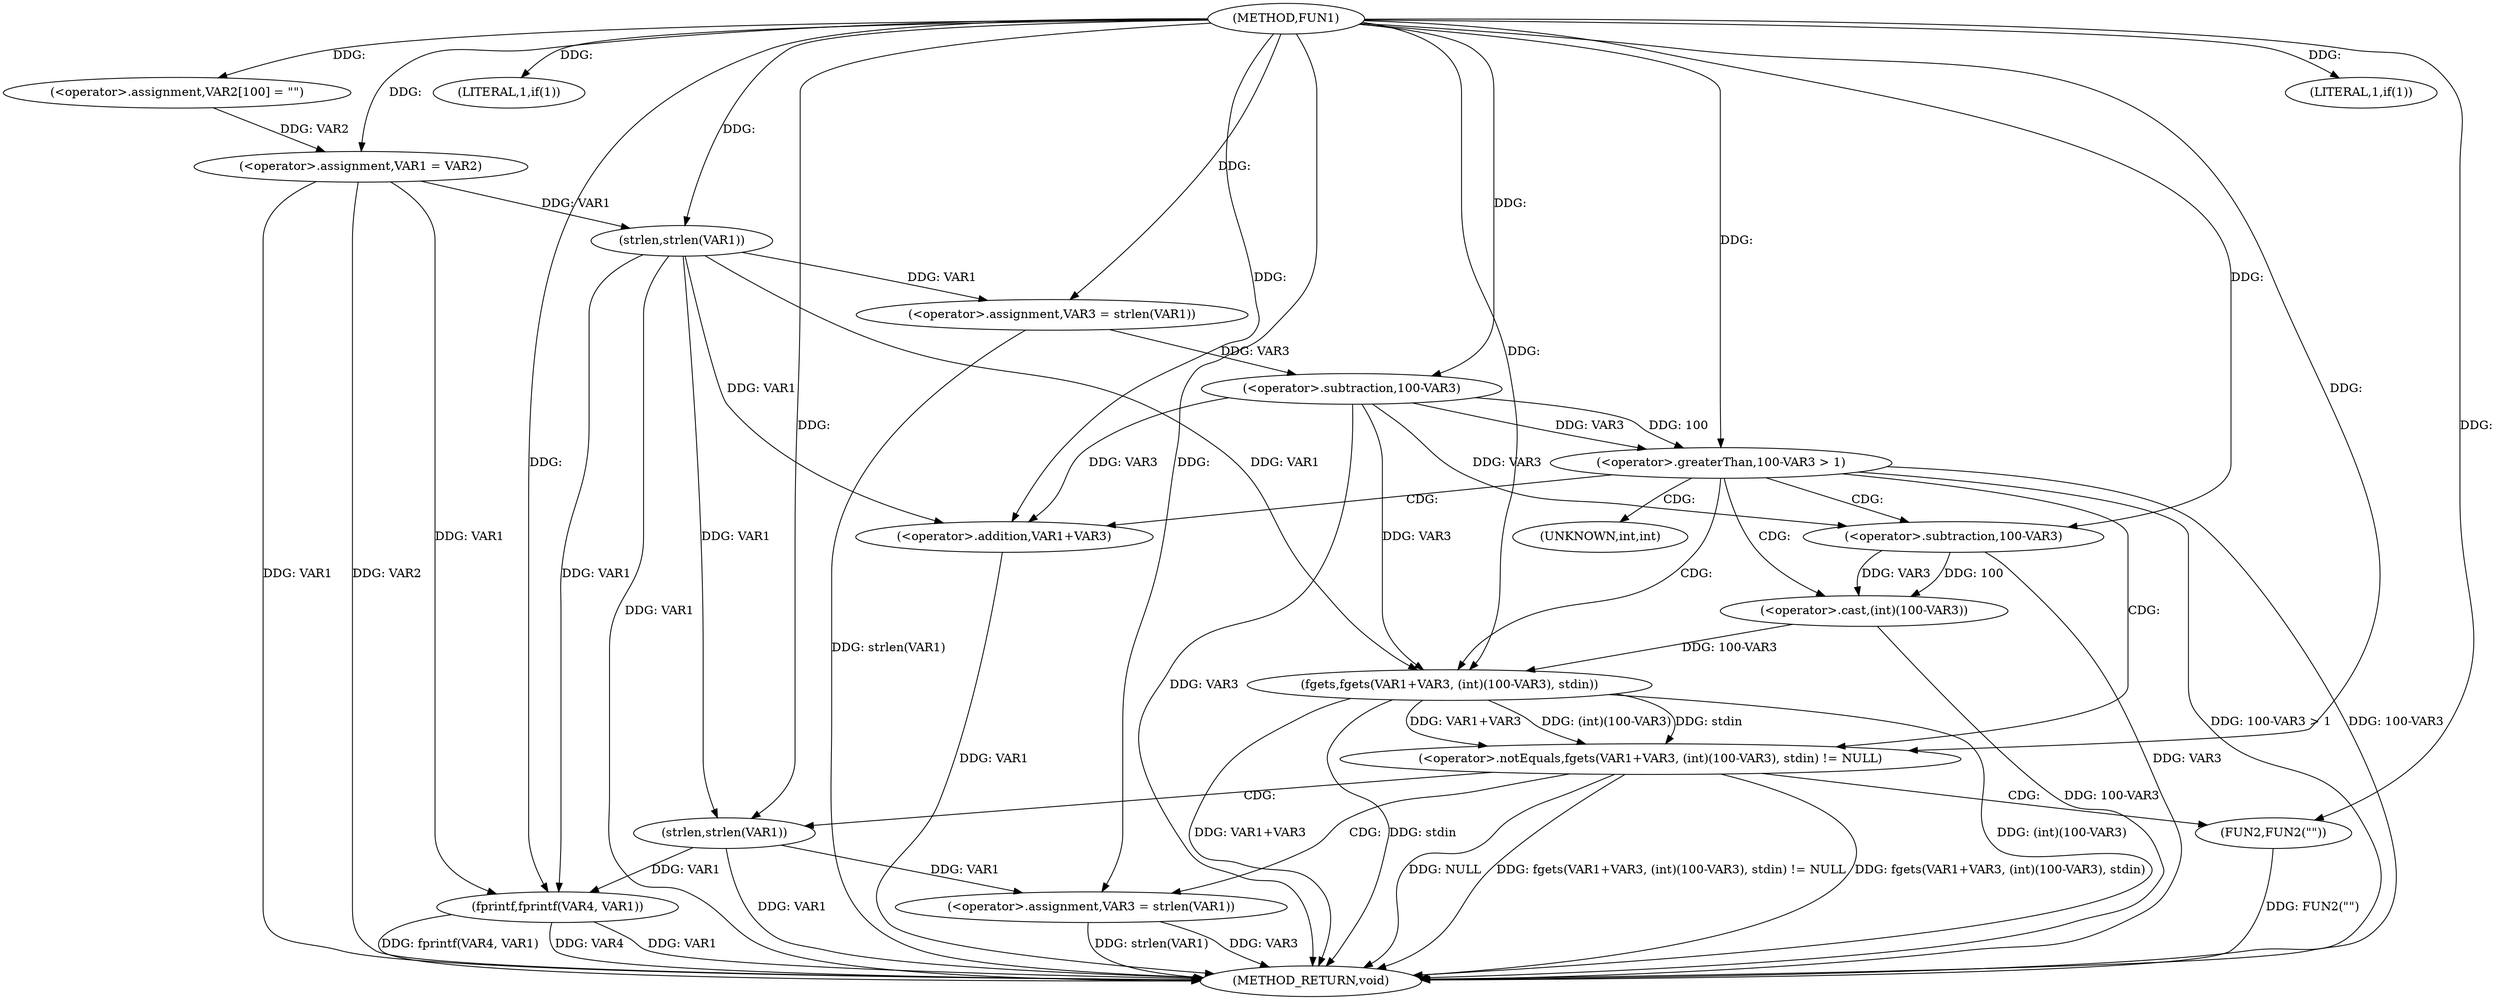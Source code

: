 digraph FUN1 {  
"1000100" [label = "(METHOD,FUN1)" ]
"1000155" [label = "(METHOD_RETURN,void)" ]
"1000104" [label = "(<operator>.assignment,VAR2[100] = \"\")" ]
"1000107" [label = "(<operator>.assignment,VAR1 = VAR2)" ]
"1000111" [label = "(LITERAL,1,if(1))" ]
"1000115" [label = "(<operator>.assignment,VAR3 = strlen(VAR1))" ]
"1000117" [label = "(strlen,strlen(VAR1))" ]
"1000120" [label = "(<operator>.greaterThan,100-VAR3 > 1)" ]
"1000121" [label = "(<operator>.subtraction,100-VAR3)" ]
"1000127" [label = "(<operator>.notEquals,fgets(VAR1+VAR3, (int)(100-VAR3), stdin) != NULL)" ]
"1000128" [label = "(fgets,fgets(VAR1+VAR3, (int)(100-VAR3), stdin))" ]
"1000129" [label = "(<operator>.addition,VAR1+VAR3)" ]
"1000132" [label = "(<operator>.cast,(int)(100-VAR3))" ]
"1000134" [label = "(<operator>.subtraction,100-VAR3)" ]
"1000140" [label = "(<operator>.assignment,VAR3 = strlen(VAR1))" ]
"1000142" [label = "(strlen,strlen(VAR1))" ]
"1000147" [label = "(FUN2,FUN2(\"\"))" ]
"1000150" [label = "(LITERAL,1,if(1))" ]
"1000152" [label = "(fprintf,fprintf(VAR4, VAR1))" ]
"1000133" [label = "(UNKNOWN,int,int)" ]
  "1000115" -> "1000155"  [ label = "DDG: strlen(VAR1)"] 
  "1000129" -> "1000155"  [ label = "DDG: VAR1"] 
  "1000140" -> "1000155"  [ label = "DDG: strlen(VAR1)"] 
  "1000107" -> "1000155"  [ label = "DDG: VAR1"] 
  "1000117" -> "1000155"  [ label = "DDG: VAR1"] 
  "1000152" -> "1000155"  [ label = "DDG: VAR1"] 
  "1000120" -> "1000155"  [ label = "DDG: 100-VAR3 > 1"] 
  "1000147" -> "1000155"  [ label = "DDG: FUN2(\"\")"] 
  "1000121" -> "1000155"  [ label = "DDG: VAR3"] 
  "1000128" -> "1000155"  [ label = "DDG: (int)(100-VAR3)"] 
  "1000140" -> "1000155"  [ label = "DDG: VAR3"] 
  "1000152" -> "1000155"  [ label = "DDG: fprintf(VAR4, VAR1)"] 
  "1000128" -> "1000155"  [ label = "DDG: VAR1+VAR3"] 
  "1000132" -> "1000155"  [ label = "DDG: 100-VAR3"] 
  "1000120" -> "1000155"  [ label = "DDG: 100-VAR3"] 
  "1000127" -> "1000155"  [ label = "DDG: fgets(VAR1+VAR3, (int)(100-VAR3), stdin) != NULL"] 
  "1000152" -> "1000155"  [ label = "DDG: VAR4"] 
  "1000142" -> "1000155"  [ label = "DDG: VAR1"] 
  "1000134" -> "1000155"  [ label = "DDG: VAR3"] 
  "1000127" -> "1000155"  [ label = "DDG: fgets(VAR1+VAR3, (int)(100-VAR3), stdin)"] 
  "1000127" -> "1000155"  [ label = "DDG: NULL"] 
  "1000128" -> "1000155"  [ label = "DDG: stdin"] 
  "1000107" -> "1000155"  [ label = "DDG: VAR2"] 
  "1000100" -> "1000104"  [ label = "DDG: "] 
  "1000104" -> "1000107"  [ label = "DDG: VAR2"] 
  "1000100" -> "1000107"  [ label = "DDG: "] 
  "1000100" -> "1000111"  [ label = "DDG: "] 
  "1000117" -> "1000115"  [ label = "DDG: VAR1"] 
  "1000100" -> "1000115"  [ label = "DDG: "] 
  "1000107" -> "1000117"  [ label = "DDG: VAR1"] 
  "1000100" -> "1000117"  [ label = "DDG: "] 
  "1000121" -> "1000120"  [ label = "DDG: 100"] 
  "1000121" -> "1000120"  [ label = "DDG: VAR3"] 
  "1000100" -> "1000121"  [ label = "DDG: "] 
  "1000115" -> "1000121"  [ label = "DDG: VAR3"] 
  "1000100" -> "1000120"  [ label = "DDG: "] 
  "1000128" -> "1000127"  [ label = "DDG: VAR1+VAR3"] 
  "1000128" -> "1000127"  [ label = "DDG: (int)(100-VAR3)"] 
  "1000128" -> "1000127"  [ label = "DDG: stdin"] 
  "1000117" -> "1000128"  [ label = "DDG: VAR1"] 
  "1000100" -> "1000128"  [ label = "DDG: "] 
  "1000121" -> "1000128"  [ label = "DDG: VAR3"] 
  "1000117" -> "1000129"  [ label = "DDG: VAR1"] 
  "1000100" -> "1000129"  [ label = "DDG: "] 
  "1000121" -> "1000129"  [ label = "DDG: VAR3"] 
  "1000132" -> "1000128"  [ label = "DDG: 100-VAR3"] 
  "1000134" -> "1000132"  [ label = "DDG: 100"] 
  "1000134" -> "1000132"  [ label = "DDG: VAR3"] 
  "1000100" -> "1000134"  [ label = "DDG: "] 
  "1000121" -> "1000134"  [ label = "DDG: VAR3"] 
  "1000100" -> "1000127"  [ label = "DDG: "] 
  "1000142" -> "1000140"  [ label = "DDG: VAR1"] 
  "1000100" -> "1000140"  [ label = "DDG: "] 
  "1000100" -> "1000142"  [ label = "DDG: "] 
  "1000117" -> "1000142"  [ label = "DDG: VAR1"] 
  "1000100" -> "1000147"  [ label = "DDG: "] 
  "1000100" -> "1000150"  [ label = "DDG: "] 
  "1000100" -> "1000152"  [ label = "DDG: "] 
  "1000107" -> "1000152"  [ label = "DDG: VAR1"] 
  "1000117" -> "1000152"  [ label = "DDG: VAR1"] 
  "1000142" -> "1000152"  [ label = "DDG: VAR1"] 
  "1000120" -> "1000127"  [ label = "CDG: "] 
  "1000120" -> "1000132"  [ label = "CDG: "] 
  "1000120" -> "1000128"  [ label = "CDG: "] 
  "1000120" -> "1000129"  [ label = "CDG: "] 
  "1000120" -> "1000133"  [ label = "CDG: "] 
  "1000120" -> "1000134"  [ label = "CDG: "] 
  "1000127" -> "1000142"  [ label = "CDG: "] 
  "1000127" -> "1000147"  [ label = "CDG: "] 
  "1000127" -> "1000140"  [ label = "CDG: "] 
}
